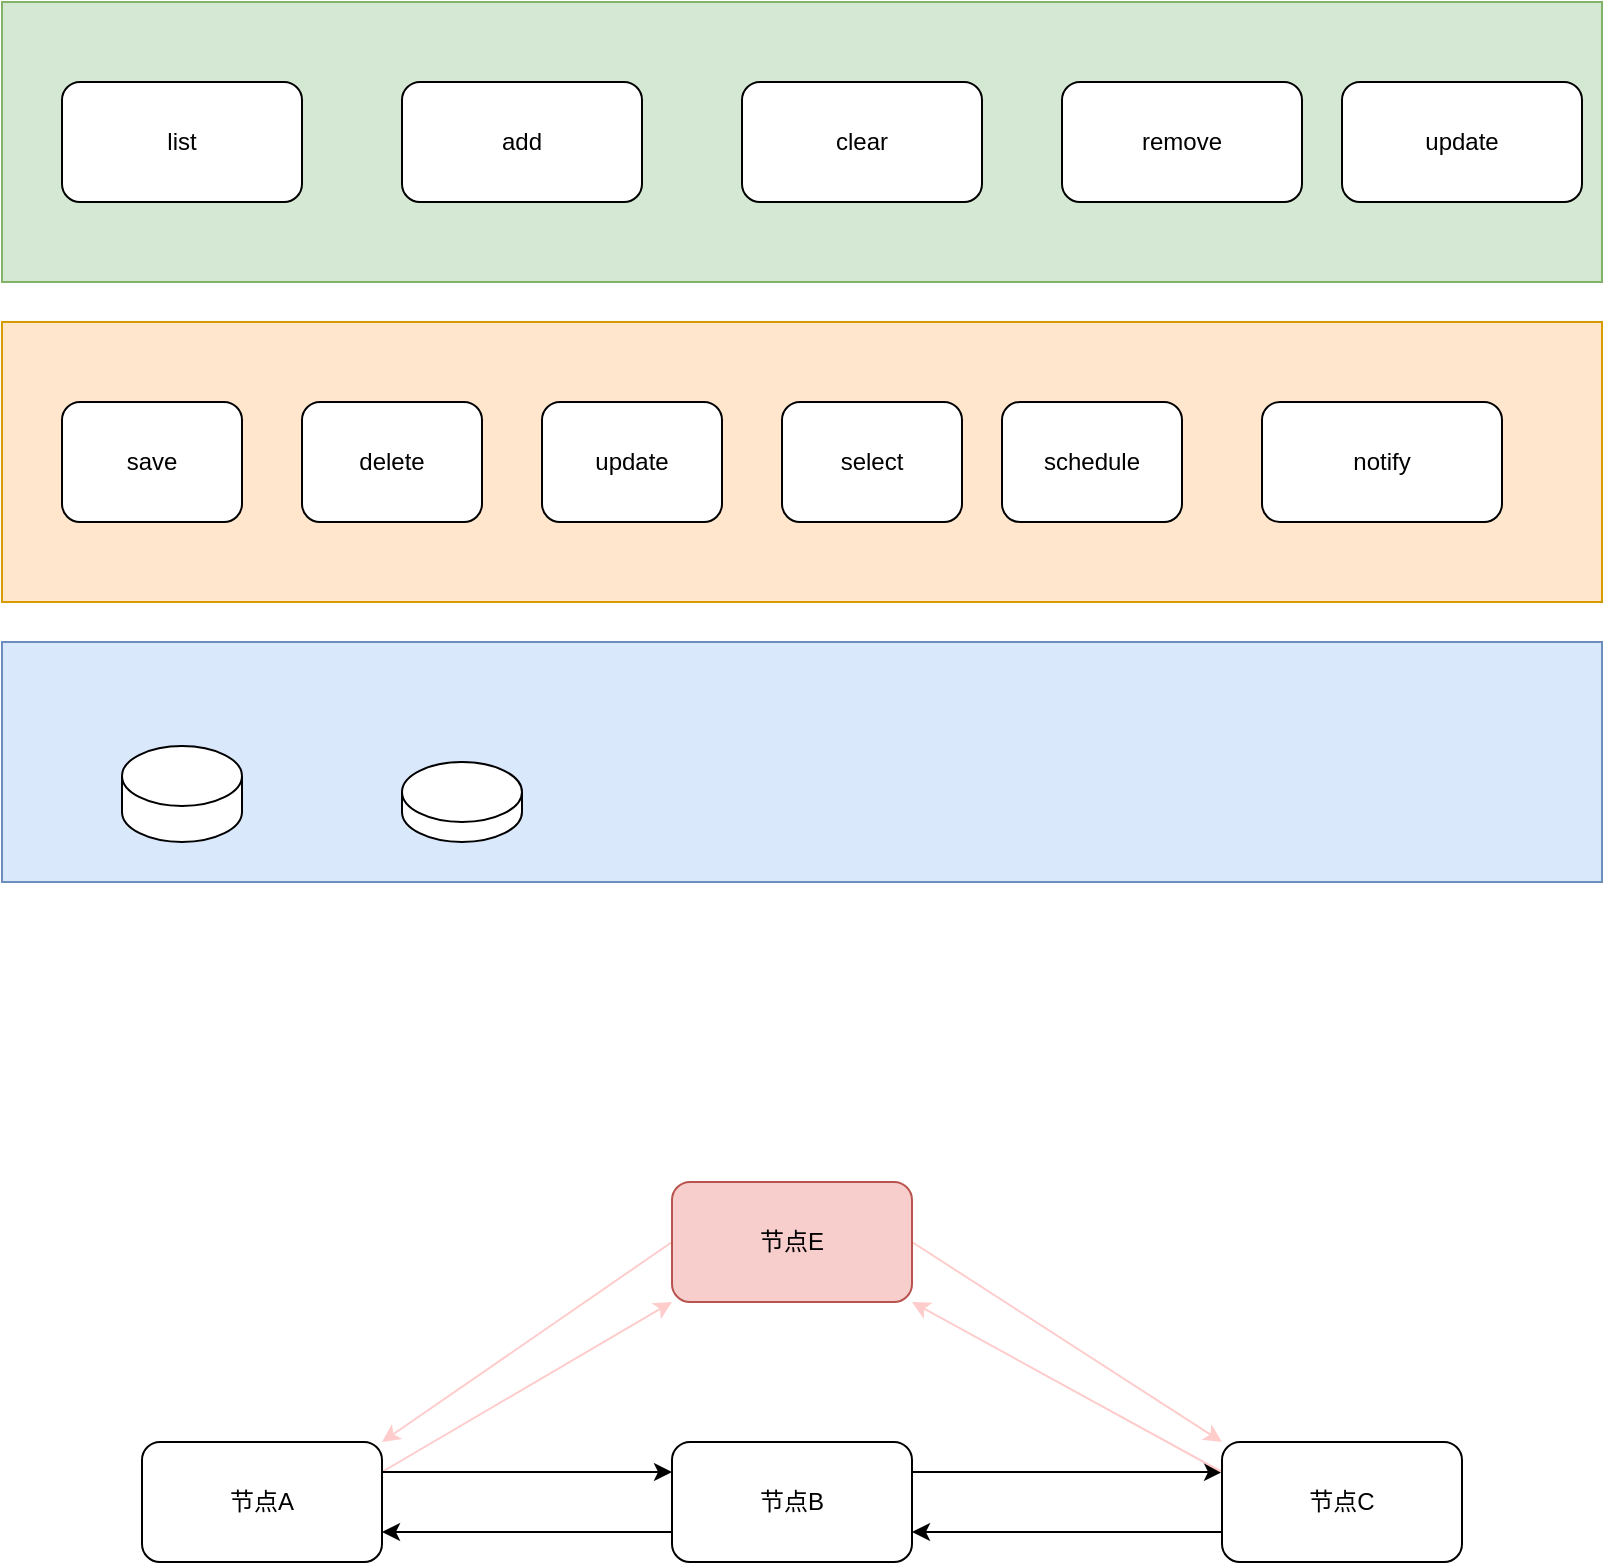 <mxfile>
    <diagram id="oxfC00UlTqiKxoz3H7B1" name="Page-1">
        <mxGraphModel dx="1474" dy="809" grid="0" gridSize="10" guides="1" tooltips="1" connect="1" arrows="1" fold="1" page="1" pageScale="1" pageWidth="850" pageHeight="1100" math="0" shadow="0">
            <root>
                <mxCell id="0"/>
                <mxCell id="1" parent="0"/>
                <mxCell id="3" value="" style="rounded=0;whiteSpace=wrap;html=1;fillColor=#dae8fc;strokeColor=#6c8ebf;" parent="1" vertex="1">
                    <mxGeometry x="40" y="360" width="800" height="120" as="geometry"/>
                </mxCell>
                <mxCell id="5" value="" style="rounded=0;whiteSpace=wrap;html=1;fillColor=#d5e8d4;strokeColor=#82b366;" parent="1" vertex="1">
                    <mxGeometry x="40" y="40" width="800" height="140" as="geometry"/>
                </mxCell>
                <mxCell id="6" value="list" style="rounded=1;whiteSpace=wrap;html=1;" parent="1" vertex="1">
                    <mxGeometry x="70" y="80" width="120" height="60" as="geometry"/>
                </mxCell>
                <mxCell id="7" value="add" style="rounded=1;whiteSpace=wrap;html=1;" parent="1" vertex="1">
                    <mxGeometry x="240" y="80" width="120" height="60" as="geometry"/>
                </mxCell>
                <mxCell id="8" value="clear" style="rounded=1;whiteSpace=wrap;html=1;" parent="1" vertex="1">
                    <mxGeometry x="410" y="80" width="120" height="60" as="geometry"/>
                </mxCell>
                <mxCell id="9" value="remove" style="rounded=1;whiteSpace=wrap;html=1;" parent="1" vertex="1">
                    <mxGeometry x="570" y="80" width="120" height="60" as="geometry"/>
                </mxCell>
                <mxCell id="10" value="update" style="rounded=1;whiteSpace=wrap;html=1;" parent="1" vertex="1">
                    <mxGeometry x="710" y="80" width="120" height="60" as="geometry"/>
                </mxCell>
                <mxCell id="11" value="" style="rounded=0;whiteSpace=wrap;html=1;fillColor=#ffe6cc;strokeColor=#d79b00;" parent="1" vertex="1">
                    <mxGeometry x="40" y="200" width="800" height="140" as="geometry"/>
                </mxCell>
                <mxCell id="12" value="" style="shape=cylinder3;whiteSpace=wrap;html=1;boundedLbl=1;backgroundOutline=1;size=15;" parent="1" vertex="1">
                    <mxGeometry x="100" y="412" width="60" height="48" as="geometry"/>
                </mxCell>
                <mxCell id="13" value="" style="shape=cylinder3;whiteSpace=wrap;html=1;boundedLbl=1;backgroundOutline=1;size=15;" parent="1" vertex="1">
                    <mxGeometry x="240" y="420" width="60" height="40" as="geometry"/>
                </mxCell>
                <mxCell id="14" value="save" style="rounded=1;whiteSpace=wrap;html=1;" parent="1" vertex="1">
                    <mxGeometry x="70" y="240" width="90" height="60" as="geometry"/>
                </mxCell>
                <mxCell id="15" value="delete" style="rounded=1;whiteSpace=wrap;html=1;" parent="1" vertex="1">
                    <mxGeometry x="190" y="240" width="90" height="60" as="geometry"/>
                </mxCell>
                <mxCell id="16" value="update" style="rounded=1;whiteSpace=wrap;html=1;" parent="1" vertex="1">
                    <mxGeometry x="310" y="240" width="90" height="60" as="geometry"/>
                </mxCell>
                <mxCell id="17" value="select" style="rounded=1;whiteSpace=wrap;html=1;" parent="1" vertex="1">
                    <mxGeometry x="430" y="240" width="90" height="60" as="geometry"/>
                </mxCell>
                <mxCell id="18" value="schedule" style="rounded=1;whiteSpace=wrap;html=1;" parent="1" vertex="1">
                    <mxGeometry x="540" y="240" width="90" height="60" as="geometry"/>
                </mxCell>
                <mxCell id="19" value="notify" style="rounded=1;whiteSpace=wrap;html=1;" parent="1" vertex="1">
                    <mxGeometry x="670" y="240" width="120" height="60" as="geometry"/>
                </mxCell>
                <mxCell id="48" style="edgeStyle=none;html=1;exitX=0;exitY=0.5;exitDx=0;exitDy=0;entryX=1;entryY=0;entryDx=0;entryDy=0;strokeColor=#FFCCCC;" parent="1" source="39" target="40" edge="1">
                    <mxGeometry relative="1" as="geometry"/>
                </mxCell>
                <mxCell id="49" style="edgeStyle=none;html=1;exitX=1;exitY=0.5;exitDx=0;exitDy=0;entryX=0;entryY=0;entryDx=0;entryDy=0;strokeColor=#FFCCCC;" parent="1" source="39" target="42" edge="1">
                    <mxGeometry relative="1" as="geometry"/>
                </mxCell>
                <mxCell id="39" value="节点E" style="rounded=1;whiteSpace=wrap;html=1;fillColor=#f8cecc;strokeColor=#b85450;" parent="1" vertex="1">
                    <mxGeometry x="375" y="630" width="120" height="60" as="geometry"/>
                </mxCell>
                <mxCell id="50" style="html=1;exitX=1;exitY=0.25;exitDx=0;exitDy=0;entryX=0;entryY=1;entryDx=0;entryDy=0;strokeColor=#FFCCCC;" parent="1" source="40" target="39" edge="1">
                    <mxGeometry relative="1" as="geometry">
                        <mxPoint x="370" y="680" as="targetPoint"/>
                    </mxGeometry>
                </mxCell>
                <mxCell id="43" style="edgeStyle=none;html=1;exitX=1;exitY=0.25;exitDx=0;exitDy=0;entryX=0;entryY=0.25;entryDx=0;entryDy=0;" parent="1" source="40" target="41" edge="1">
                    <mxGeometry relative="1" as="geometry"/>
                </mxCell>
                <mxCell id="40" value="节点A" style="rounded=1;whiteSpace=wrap;html=1;" parent="1" vertex="1">
                    <mxGeometry x="110" y="760" width="120" height="60" as="geometry"/>
                </mxCell>
                <mxCell id="44" style="edgeStyle=none;html=1;exitX=1;exitY=0.25;exitDx=0;exitDy=0;entryX=0;entryY=0.25;entryDx=0;entryDy=0;" parent="1" source="41" target="42" edge="1">
                    <mxGeometry relative="1" as="geometry"/>
                </mxCell>
                <mxCell id="46" style="edgeStyle=none;html=1;exitX=0;exitY=0.75;exitDx=0;exitDy=0;entryX=1;entryY=0.75;entryDx=0;entryDy=0;" parent="1" source="41" target="40" edge="1">
                    <mxGeometry relative="1" as="geometry"/>
                </mxCell>
                <mxCell id="41" value="节点B" style="rounded=1;whiteSpace=wrap;html=1;" parent="1" vertex="1">
                    <mxGeometry x="375" y="760" width="120" height="60" as="geometry"/>
                </mxCell>
                <mxCell id="45" style="edgeStyle=none;html=1;exitX=0;exitY=0.75;exitDx=0;exitDy=0;entryX=1;entryY=0.75;entryDx=0;entryDy=0;" parent="1" source="42" target="41" edge="1">
                    <mxGeometry relative="1" as="geometry"/>
                </mxCell>
                <mxCell id="51" style="edgeStyle=none;html=1;exitX=0;exitY=0.25;exitDx=0;exitDy=0;rounded=0;curved=0;strokeColor=light-dark(#FFCCCC,#005C5C);entryX=1;entryY=1;entryDx=0;entryDy=0;" parent="1" source="42" target="39" edge="1">
                    <mxGeometry relative="1" as="geometry">
                        <mxPoint x="500" y="680" as="targetPoint"/>
                    </mxGeometry>
                </mxCell>
                <mxCell id="42" value="节点C" style="rounded=1;whiteSpace=wrap;html=1;" parent="1" vertex="1">
                    <mxGeometry x="650" y="760" width="120" height="60" as="geometry"/>
                </mxCell>
            </root>
        </mxGraphModel>
    </diagram>
</mxfile>